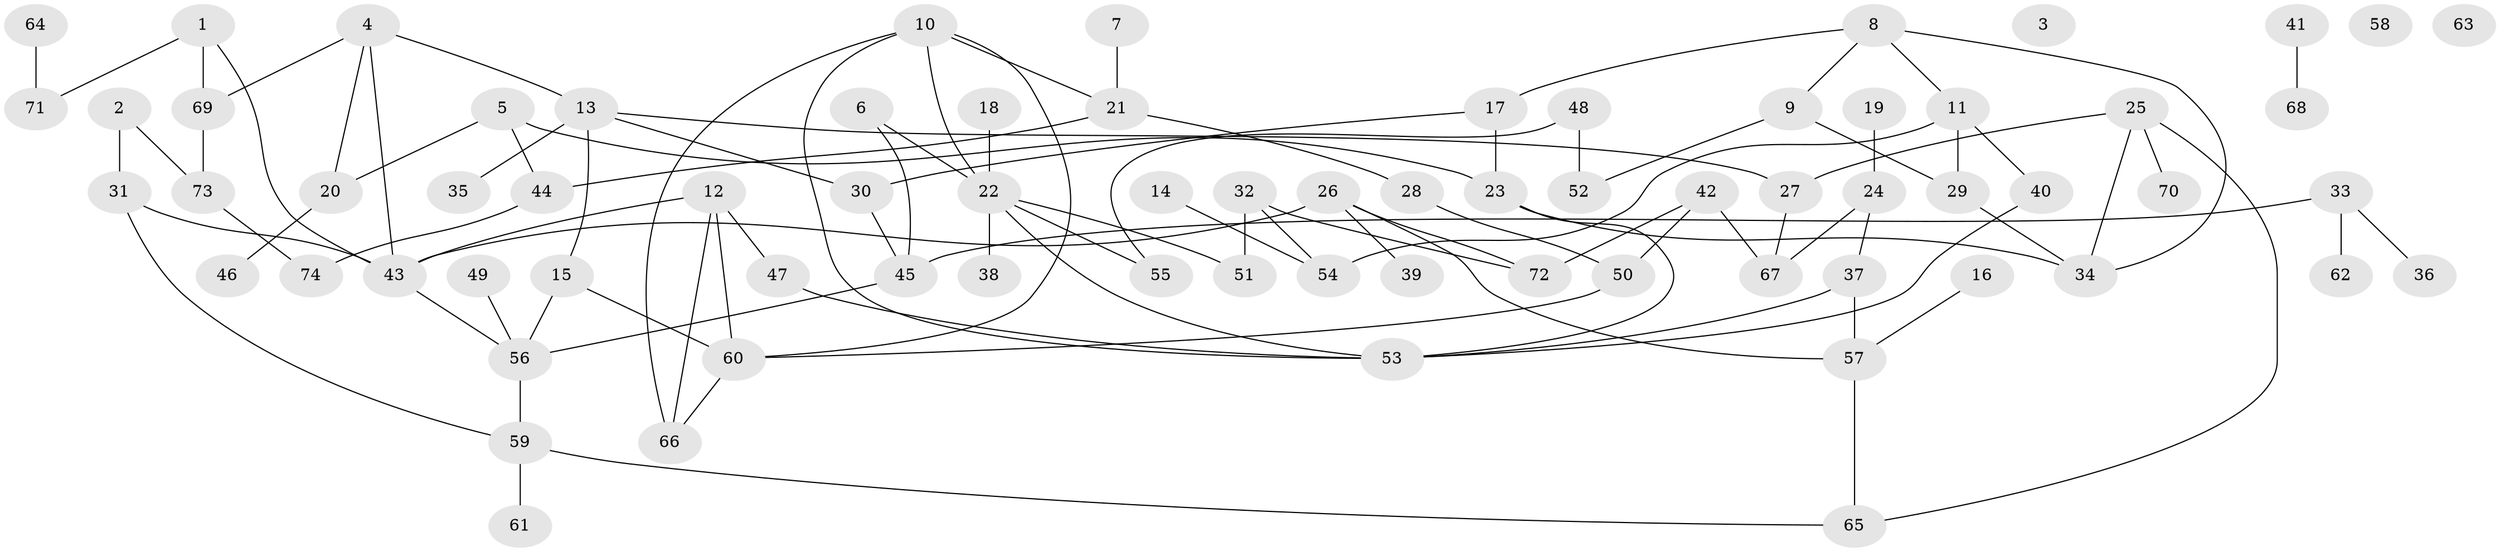 // coarse degree distribution, {3: 0.21212121212121213, 5: 0.09090909090909091, 4: 0.21212121212121213, 6: 0.12121212121212122, 9: 0.030303030303030304, 2: 0.18181818181818182, 1: 0.15151515151515152}
// Generated by graph-tools (version 1.1) at 2025/48/03/04/25 22:48:07]
// undirected, 74 vertices, 99 edges
graph export_dot {
  node [color=gray90,style=filled];
  1;
  2;
  3;
  4;
  5;
  6;
  7;
  8;
  9;
  10;
  11;
  12;
  13;
  14;
  15;
  16;
  17;
  18;
  19;
  20;
  21;
  22;
  23;
  24;
  25;
  26;
  27;
  28;
  29;
  30;
  31;
  32;
  33;
  34;
  35;
  36;
  37;
  38;
  39;
  40;
  41;
  42;
  43;
  44;
  45;
  46;
  47;
  48;
  49;
  50;
  51;
  52;
  53;
  54;
  55;
  56;
  57;
  58;
  59;
  60;
  61;
  62;
  63;
  64;
  65;
  66;
  67;
  68;
  69;
  70;
  71;
  72;
  73;
  74;
  1 -- 43;
  1 -- 69;
  1 -- 71;
  2 -- 31;
  2 -- 73;
  4 -- 13;
  4 -- 20;
  4 -- 43;
  4 -- 69;
  5 -- 20;
  5 -- 23;
  5 -- 44;
  6 -- 22;
  6 -- 45;
  7 -- 21;
  8 -- 9;
  8 -- 11;
  8 -- 17;
  8 -- 34;
  9 -- 29;
  9 -- 52;
  10 -- 21;
  10 -- 22;
  10 -- 53;
  10 -- 60;
  10 -- 66;
  11 -- 29;
  11 -- 40;
  11 -- 54;
  12 -- 43;
  12 -- 47;
  12 -- 60;
  12 -- 66;
  13 -- 15;
  13 -- 27;
  13 -- 30;
  13 -- 35;
  14 -- 54;
  15 -- 56;
  15 -- 60;
  16 -- 57;
  17 -- 23;
  17 -- 30;
  18 -- 22;
  19 -- 24;
  20 -- 46;
  21 -- 28;
  21 -- 44;
  22 -- 38;
  22 -- 51;
  22 -- 53;
  22 -- 55;
  23 -- 34;
  23 -- 53;
  24 -- 37;
  24 -- 67;
  25 -- 27;
  25 -- 34;
  25 -- 65;
  25 -- 70;
  26 -- 39;
  26 -- 43;
  26 -- 57;
  26 -- 72;
  27 -- 67;
  28 -- 50;
  29 -- 34;
  30 -- 45;
  31 -- 43;
  31 -- 59;
  32 -- 51;
  32 -- 54;
  32 -- 72;
  33 -- 36;
  33 -- 45;
  33 -- 62;
  37 -- 53;
  37 -- 57;
  40 -- 53;
  41 -- 68;
  42 -- 50;
  42 -- 67;
  42 -- 72;
  43 -- 56;
  44 -- 74;
  45 -- 56;
  47 -- 53;
  48 -- 52;
  48 -- 55;
  49 -- 56;
  50 -- 60;
  56 -- 59;
  57 -- 65;
  59 -- 61;
  59 -- 65;
  60 -- 66;
  64 -- 71;
  69 -- 73;
  73 -- 74;
}
